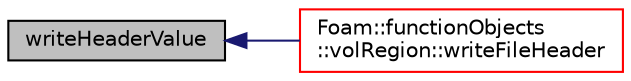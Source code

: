 digraph "writeHeaderValue"
{
  bgcolor="transparent";
  edge [fontname="Helvetica",fontsize="10",labelfontname="Helvetica",labelfontsize="10"];
  node [fontname="Helvetica",fontsize="10",shape=record];
  rankdir="LR";
  Node240 [label="writeHeaderValue",height=0.2,width=0.4,color="black", fillcolor="grey75", style="filled", fontcolor="black"];
  Node240 -> Node241 [dir="back",color="midnightblue",fontsize="10",style="solid",fontname="Helvetica"];
  Node241 [label="Foam::functionObjects\l::volRegion::writeFileHeader",height=0.2,width=0.4,color="red",URL="$a23441.html#a0f86fd71532d699e40f4307d6165579a",tooltip="Output file header information. "];
}
